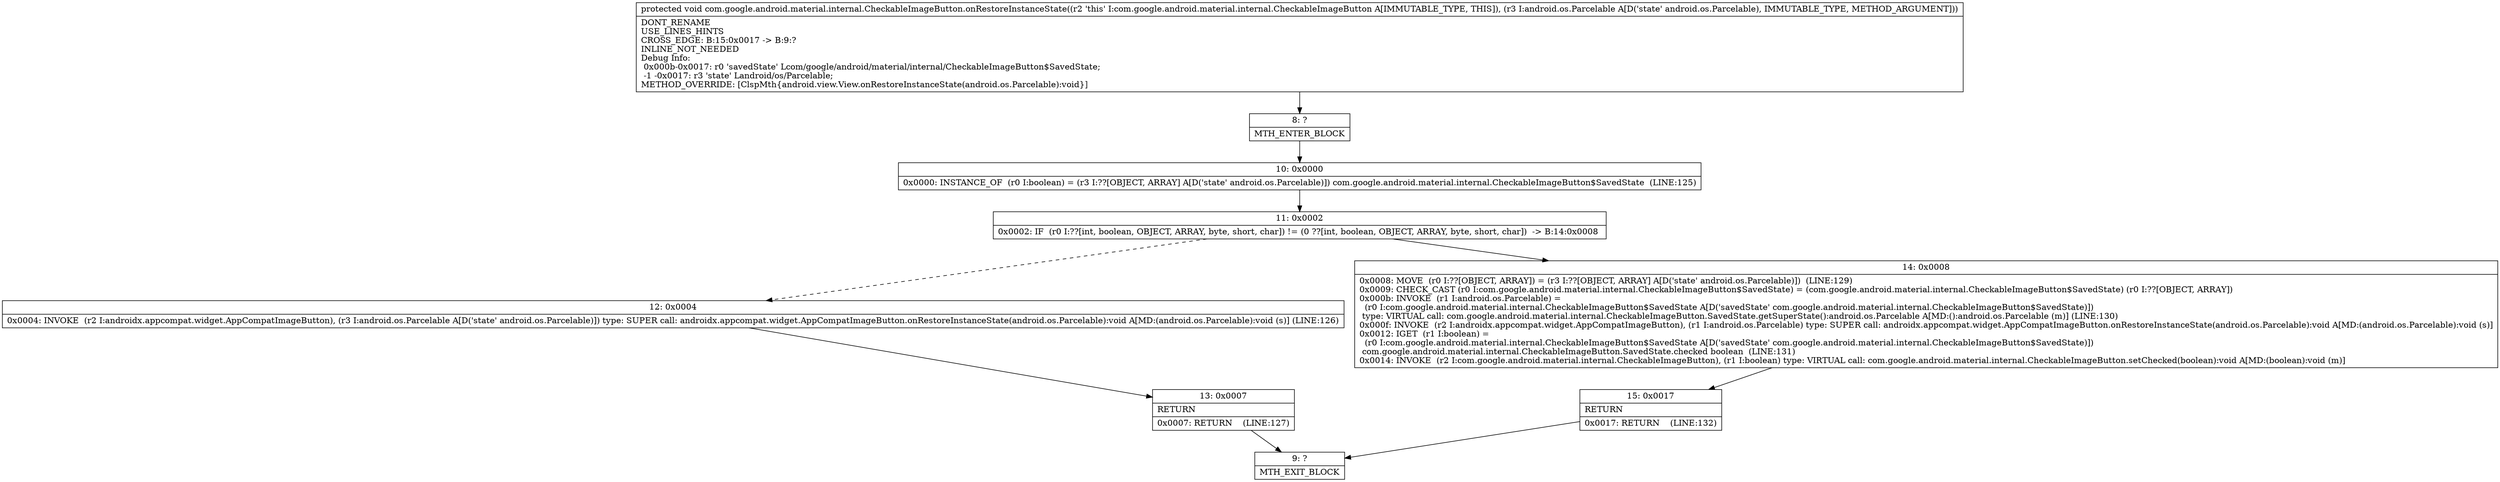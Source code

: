 digraph "CFG forcom.google.android.material.internal.CheckableImageButton.onRestoreInstanceState(Landroid\/os\/Parcelable;)V" {
Node_8 [shape=record,label="{8\:\ ?|MTH_ENTER_BLOCK\l}"];
Node_10 [shape=record,label="{10\:\ 0x0000|0x0000: INSTANCE_OF  (r0 I:boolean) = (r3 I:??[OBJECT, ARRAY] A[D('state' android.os.Parcelable)]) com.google.android.material.internal.CheckableImageButton$SavedState  (LINE:125)\l}"];
Node_11 [shape=record,label="{11\:\ 0x0002|0x0002: IF  (r0 I:??[int, boolean, OBJECT, ARRAY, byte, short, char]) != (0 ??[int, boolean, OBJECT, ARRAY, byte, short, char])  \-\> B:14:0x0008 \l}"];
Node_12 [shape=record,label="{12\:\ 0x0004|0x0004: INVOKE  (r2 I:androidx.appcompat.widget.AppCompatImageButton), (r3 I:android.os.Parcelable A[D('state' android.os.Parcelable)]) type: SUPER call: androidx.appcompat.widget.AppCompatImageButton.onRestoreInstanceState(android.os.Parcelable):void A[MD:(android.os.Parcelable):void (s)] (LINE:126)\l}"];
Node_13 [shape=record,label="{13\:\ 0x0007|RETURN\l|0x0007: RETURN    (LINE:127)\l}"];
Node_9 [shape=record,label="{9\:\ ?|MTH_EXIT_BLOCK\l}"];
Node_14 [shape=record,label="{14\:\ 0x0008|0x0008: MOVE  (r0 I:??[OBJECT, ARRAY]) = (r3 I:??[OBJECT, ARRAY] A[D('state' android.os.Parcelable)])  (LINE:129)\l0x0009: CHECK_CAST (r0 I:com.google.android.material.internal.CheckableImageButton$SavedState) = (com.google.android.material.internal.CheckableImageButton$SavedState) (r0 I:??[OBJECT, ARRAY]) \l0x000b: INVOKE  (r1 I:android.os.Parcelable) = \l  (r0 I:com.google.android.material.internal.CheckableImageButton$SavedState A[D('savedState' com.google.android.material.internal.CheckableImageButton$SavedState)])\l type: VIRTUAL call: com.google.android.material.internal.CheckableImageButton.SavedState.getSuperState():android.os.Parcelable A[MD:():android.os.Parcelable (m)] (LINE:130)\l0x000f: INVOKE  (r2 I:androidx.appcompat.widget.AppCompatImageButton), (r1 I:android.os.Parcelable) type: SUPER call: androidx.appcompat.widget.AppCompatImageButton.onRestoreInstanceState(android.os.Parcelable):void A[MD:(android.os.Parcelable):void (s)]\l0x0012: IGET  (r1 I:boolean) = \l  (r0 I:com.google.android.material.internal.CheckableImageButton$SavedState A[D('savedState' com.google.android.material.internal.CheckableImageButton$SavedState)])\l com.google.android.material.internal.CheckableImageButton.SavedState.checked boolean  (LINE:131)\l0x0014: INVOKE  (r2 I:com.google.android.material.internal.CheckableImageButton), (r1 I:boolean) type: VIRTUAL call: com.google.android.material.internal.CheckableImageButton.setChecked(boolean):void A[MD:(boolean):void (m)]\l}"];
Node_15 [shape=record,label="{15\:\ 0x0017|RETURN\l|0x0017: RETURN    (LINE:132)\l}"];
MethodNode[shape=record,label="{protected void com.google.android.material.internal.CheckableImageButton.onRestoreInstanceState((r2 'this' I:com.google.android.material.internal.CheckableImageButton A[IMMUTABLE_TYPE, THIS]), (r3 I:android.os.Parcelable A[D('state' android.os.Parcelable), IMMUTABLE_TYPE, METHOD_ARGUMENT]))  | DONT_RENAME\lUSE_LINES_HINTS\lCROSS_EDGE: B:15:0x0017 \-\> B:9:?\lINLINE_NOT_NEEDED\lDebug Info:\l  0x000b\-0x0017: r0 'savedState' Lcom\/google\/android\/material\/internal\/CheckableImageButton$SavedState;\l  \-1 \-0x0017: r3 'state' Landroid\/os\/Parcelable;\lMETHOD_OVERRIDE: [ClspMth\{android.view.View.onRestoreInstanceState(android.os.Parcelable):void\}]\l}"];
MethodNode -> Node_8;Node_8 -> Node_10;
Node_10 -> Node_11;
Node_11 -> Node_12[style=dashed];
Node_11 -> Node_14;
Node_12 -> Node_13;
Node_13 -> Node_9;
Node_14 -> Node_15;
Node_15 -> Node_9;
}

